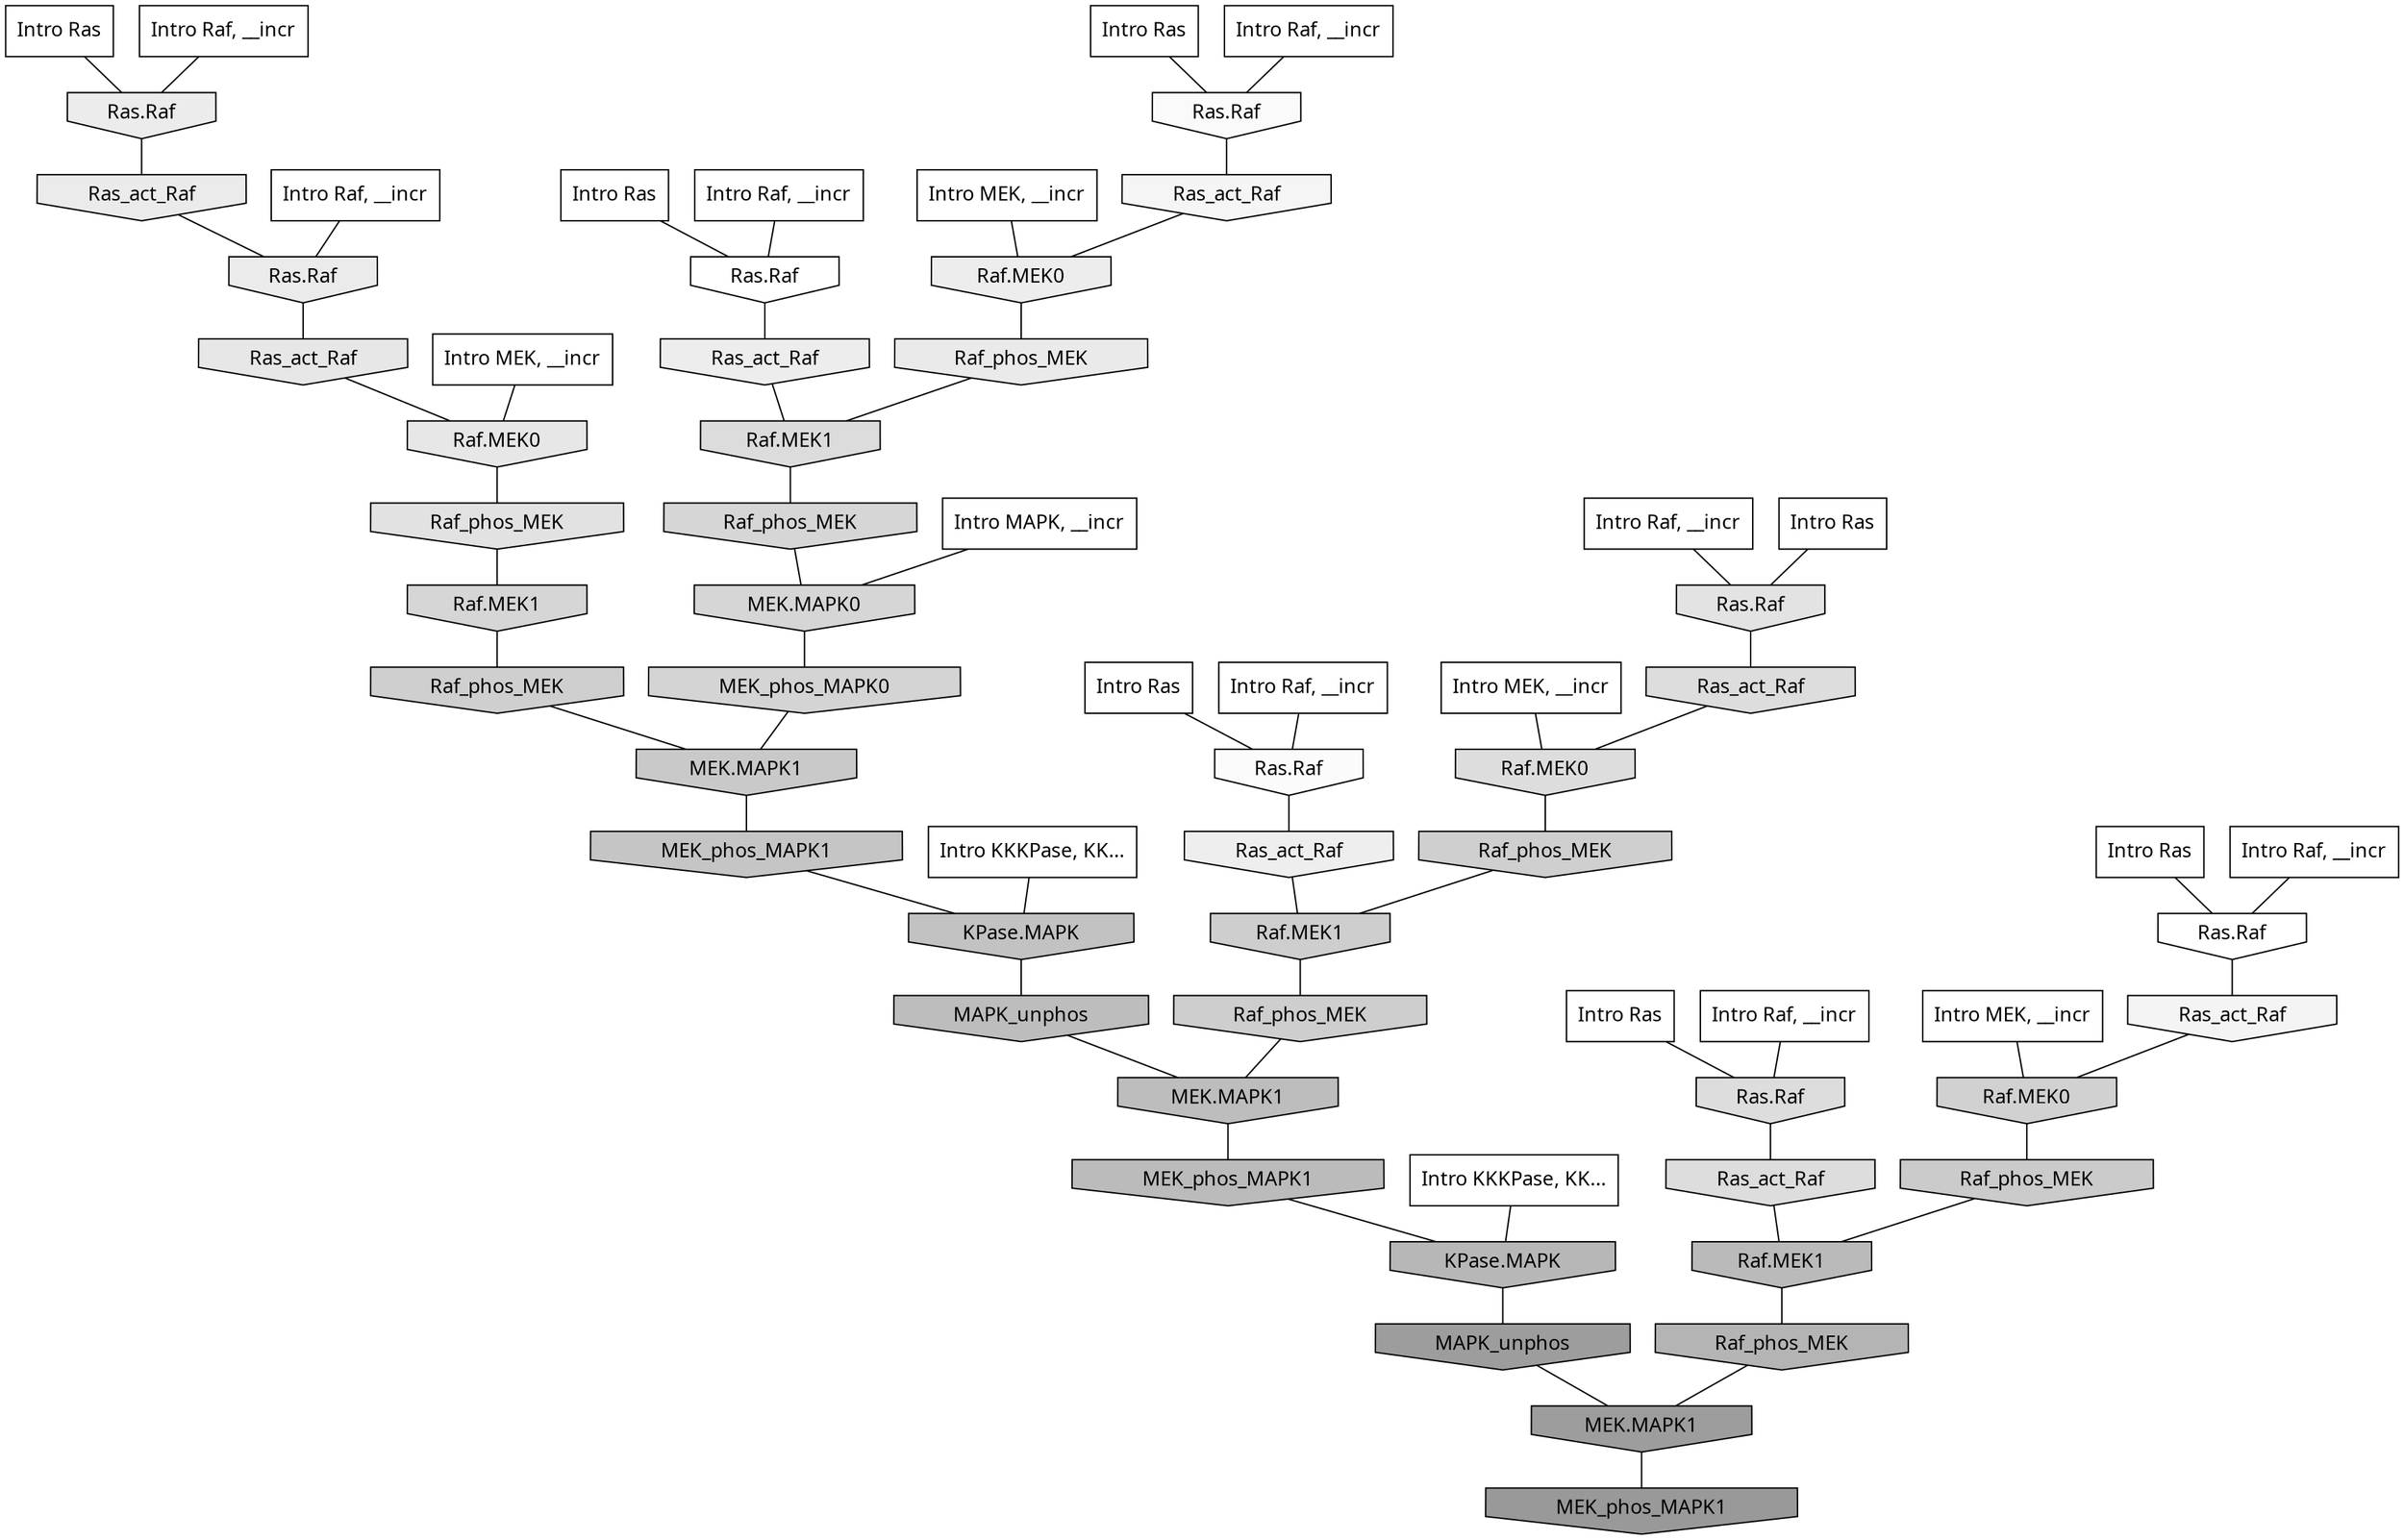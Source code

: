 digraph G{
  rankdir="TB";
  ranksep=0.30;
  node [fontname="CMU Serif"];
  edge [fontname="CMU Serif"];
  
  3 [label="Intro Ras", shape=rectangle, style=filled, fillcolor="0.000 0.000 1.000"]
  
  4 [label="Intro Ras", shape=rectangle, style=filled, fillcolor="0.000 0.000 1.000"]
  
  43 [label="Intro Ras", shape=rectangle, style=filled, fillcolor="0.000 0.000 1.000"]
  
  46 [label="Intro Ras", shape=rectangle, style=filled, fillcolor="0.000 0.000 1.000"]
  
  47 [label="Intro Ras", shape=rectangle, style=filled, fillcolor="0.000 0.000 1.000"]
  
  64 [label="Intro Ras", shape=rectangle, style=filled, fillcolor="0.000 0.000 1.000"]
  
  85 [label="Intro Ras", shape=rectangle, style=filled, fillcolor="0.000 0.000 1.000"]
  
  301 [label="Intro Raf, __incr", shape=rectangle, style=filled, fillcolor="0.000 0.000 1.000"]
  
  364 [label="Intro Raf, __incr", shape=rectangle, style=filled, fillcolor="0.000 0.000 1.000"]
  
  497 [label="Intro Raf, __incr", shape=rectangle, style=filled, fillcolor="0.000 0.000 1.000"]
  
  509 [label="Intro Raf, __incr", shape=rectangle, style=filled, fillcolor="0.000 0.000 1.000"]
  
  600 [label="Intro Raf, __incr", shape=rectangle, style=filled, fillcolor="0.000 0.000 1.000"]
  
  818 [label="Intro Raf, __incr", shape=rectangle, style=filled, fillcolor="0.000 0.000 1.000"]
  
  838 [label="Intro Raf, __incr", shape=rectangle, style=filled, fillcolor="0.000 0.000 1.000"]
  
  1046 [label="Intro Raf, __incr", shape=rectangle, style=filled, fillcolor="0.000 0.000 1.000"]
  
  1123 [label="Intro MEK, __incr", shape=rectangle, style=filled, fillcolor="0.000 0.000 1.000"]
  
  1371 [label="Intro MEK, __incr", shape=rectangle, style=filled, fillcolor="0.000 0.000 1.000"]
  
  1402 [label="Intro MEK, __incr", shape=rectangle, style=filled, fillcolor="0.000 0.000 1.000"]
  
  1976 [label="Intro MEK, __incr", shape=rectangle, style=filled, fillcolor="0.000 0.000 1.000"]
  
  2671 [label="Intro MAPK, __incr", shape=rectangle, style=filled, fillcolor="0.000 0.000 1.000"]
  
  3141 [label="Intro KKKPase, KK...", shape=rectangle, style=filled, fillcolor="0.000 0.000 1.000"]
  
  3172 [label="Intro KKKPase, KK...", shape=rectangle, style=filled, fillcolor="0.000 0.000 1.000"]
  
  3227 [label="Ras.Raf", shape=invhouse, style=filled, fillcolor="0.000 0.000 1.000"]
  
  3341 [label="Ras.Raf", shape=invhouse, style=filled, fillcolor="0.000 0.000 0.998"]
  
  3522 [label="Ras.Raf", shape=invhouse, style=filled, fillcolor="0.000 0.000 0.981"]
  
  3571 [label="Ras.Raf", shape=invhouse, style=filled, fillcolor="0.000 0.000 0.978"]
  
  4028 [label="Ras_act_Raf", shape=invhouse, style=filled, fillcolor="0.000 0.000 0.958"]
  
  4133 [label="Ras_act_Raf", shape=invhouse, style=filled, fillcolor="0.000 0.000 0.954"]
  
  4715 [label="Ras_act_Raf", shape=invhouse, style=filled, fillcolor="0.000 0.000 0.932"]
  
  4804 [label="Raf.MEK0", shape=invhouse, style=filled, fillcolor="0.000 0.000 0.929"]
  
  4891 [label="Ras_act_Raf", shape=invhouse, style=filled, fillcolor="0.000 0.000 0.926"]
  
  4907 [label="Ras.Raf", shape=invhouse, style=filled, fillcolor="0.000 0.000 0.925"]
  
  5018 [label="Ras_act_Raf", shape=invhouse, style=filled, fillcolor="0.000 0.000 0.921"]
  
  5023 [label="Ras.Raf", shape=invhouse, style=filled, fillcolor="0.000 0.000 0.921"]
  
  5150 [label="Raf_phos_MEK", shape=invhouse, style=filled, fillcolor="0.000 0.000 0.917"]
  
  5531 [label="Ras_act_Raf", shape=invhouse, style=filled, fillcolor="0.000 0.000 0.905"]
  
  5533 [label="Raf.MEK0", shape=invhouse, style=filled, fillcolor="0.000 0.000 0.905"]
  
  6023 [label="Ras.Raf", shape=invhouse, style=filled, fillcolor="0.000 0.000 0.890"]
  
  6152 [label="Raf_phos_MEK", shape=invhouse, style=filled, fillcolor="0.000 0.000 0.886"]
  
  7061 [label="Ras.Raf", shape=invhouse, style=filled, fillcolor="0.000 0.000 0.866"]
  
  7137 [label="Ras_act_Raf", shape=invhouse, style=filled, fillcolor="0.000 0.000 0.865"]
  
  7175 [label="Ras_act_Raf", shape=invhouse, style=filled, fillcolor="0.000 0.000 0.865"]
  
  7177 [label="Raf.MEK0", shape=invhouse, style=filled, fillcolor="0.000 0.000 0.865"]
  
  7277 [label="Raf.MEK1", shape=invhouse, style=filled, fillcolor="0.000 0.000 0.863"]
  
  8669 [label="Raf.MEK1", shape=invhouse, style=filled, fillcolor="0.000 0.000 0.839"]
  
  8677 [label="Raf_phos_MEK", shape=invhouse, style=filled, fillcolor="0.000 0.000 0.839"]
  
  8679 [label="MEK.MAPK0", shape=invhouse, style=filled, fillcolor="0.000 0.000 0.839"]
  
  9309 [label="MEK_phos_MAPK0", shape=invhouse, style=filled, fillcolor="0.000 0.000 0.829"]
  
  10215 [label="Raf.MEK0", shape=invhouse, style=filled, fillcolor="0.000 0.000 0.818"]
  
  10987 [label="Raf_phos_MEK", shape=invhouse, style=filled, fillcolor="0.000 0.000 0.809"]
  
  11013 [label="Raf_phos_MEK", shape=invhouse, style=filled, fillcolor="0.000 0.000 0.809"]
  
  11083 [label="Raf.MEK1", shape=invhouse, style=filled, fillcolor="0.000 0.000 0.808"]
  
  11190 [label="Raf_phos_MEK", shape=invhouse, style=filled, fillcolor="0.000 0.000 0.807"]
  
  12530 [label="Raf_phos_MEK", shape=invhouse, style=filled, fillcolor="0.000 0.000 0.794"]
  
  13503 [label="MEK.MAPK1", shape=invhouse, style=filled, fillcolor="0.000 0.000 0.786"]
  
  15094 [label="MEK_phos_MAPK1", shape=invhouse, style=filled, fillcolor="0.000 0.000 0.773"]
  
  16432 [label="KPase.MAPK", shape=invhouse, style=filled, fillcolor="0.000 0.000 0.758"]
  
  17439 [label="MAPK_unphos", shape=invhouse, style=filled, fillcolor="0.000 0.000 0.742"]
  
  17441 [label="MEK.MAPK1", shape=invhouse, style=filled, fillcolor="0.000 0.000 0.742"]
  
  17932 [label="MEK_phos_MAPK1", shape=invhouse, style=filled, fillcolor="0.000 0.000 0.732"]
  
  18134 [label="Raf.MEK1", shape=invhouse, style=filled, fillcolor="0.000 0.000 0.728"]
  
  18583 [label="KPase.MAPK", shape=invhouse, style=filled, fillcolor="0.000 0.000 0.718"]
  
  19120 [label="Raf_phos_MEK", shape=invhouse, style=filled, fillcolor="0.000 0.000 0.704"]
  
  21705 [label="MAPK_unphos", shape=invhouse, style=filled, fillcolor="0.000 0.000 0.617"]
  
  21706 [label="MEK.MAPK1", shape=invhouse, style=filled, fillcolor="0.000 0.000 0.616"]
  
  22186 [label="MEK_phos_MAPK1", shape=invhouse, style=filled, fillcolor="0.000 0.000 0.600"]
  
  
  21706 -> 22186 [dir=none, color="0.000 0.000 0.000"] 
  21705 -> 21706 [dir=none, color="0.000 0.000 0.000"] 
  19120 -> 21706 [dir=none, color="0.000 0.000 0.000"] 
  18583 -> 21705 [dir=none, color="0.000 0.000 0.000"] 
  18134 -> 19120 [dir=none, color="0.000 0.000 0.000"] 
  17932 -> 18583 [dir=none, color="0.000 0.000 0.000"] 
  17441 -> 17932 [dir=none, color="0.000 0.000 0.000"] 
  17439 -> 17441 [dir=none, color="0.000 0.000 0.000"] 
  16432 -> 17439 [dir=none, color="0.000 0.000 0.000"] 
  15094 -> 16432 [dir=none, color="0.000 0.000 0.000"] 
  13503 -> 15094 [dir=none, color="0.000 0.000 0.000"] 
  12530 -> 18134 [dir=none, color="0.000 0.000 0.000"] 
  11190 -> 17441 [dir=none, color="0.000 0.000 0.000"] 
  11083 -> 11190 [dir=none, color="0.000 0.000 0.000"] 
  11013 -> 13503 [dir=none, color="0.000 0.000 0.000"] 
  10987 -> 11083 [dir=none, color="0.000 0.000 0.000"] 
  10215 -> 12530 [dir=none, color="0.000 0.000 0.000"] 
  9309 -> 13503 [dir=none, color="0.000 0.000 0.000"] 
  8679 -> 9309 [dir=none, color="0.000 0.000 0.000"] 
  8677 -> 8679 [dir=none, color="0.000 0.000 0.000"] 
  8669 -> 11013 [dir=none, color="0.000 0.000 0.000"] 
  7277 -> 8677 [dir=none, color="0.000 0.000 0.000"] 
  7177 -> 10987 [dir=none, color="0.000 0.000 0.000"] 
  7175 -> 7177 [dir=none, color="0.000 0.000 0.000"] 
  7137 -> 18134 [dir=none, color="0.000 0.000 0.000"] 
  7061 -> 7137 [dir=none, color="0.000 0.000 0.000"] 
  6152 -> 8669 [dir=none, color="0.000 0.000 0.000"] 
  6023 -> 7175 [dir=none, color="0.000 0.000 0.000"] 
  5533 -> 6152 [dir=none, color="0.000 0.000 0.000"] 
  5531 -> 5533 [dir=none, color="0.000 0.000 0.000"] 
  5150 -> 7277 [dir=none, color="0.000 0.000 0.000"] 
  5023 -> 5531 [dir=none, color="0.000 0.000 0.000"] 
  5018 -> 5023 [dir=none, color="0.000 0.000 0.000"] 
  4907 -> 5018 [dir=none, color="0.000 0.000 0.000"] 
  4891 -> 7277 [dir=none, color="0.000 0.000 0.000"] 
  4804 -> 5150 [dir=none, color="0.000 0.000 0.000"] 
  4715 -> 11083 [dir=none, color="0.000 0.000 0.000"] 
  4133 -> 10215 [dir=none, color="0.000 0.000 0.000"] 
  4028 -> 4804 [dir=none, color="0.000 0.000 0.000"] 
  3571 -> 4028 [dir=none, color="0.000 0.000 0.000"] 
  3522 -> 4715 [dir=none, color="0.000 0.000 0.000"] 
  3341 -> 4891 [dir=none, color="0.000 0.000 0.000"] 
  3227 -> 4133 [dir=none, color="0.000 0.000 0.000"] 
  3172 -> 18583 [dir=none, color="0.000 0.000 0.000"] 
  3141 -> 16432 [dir=none, color="0.000 0.000 0.000"] 
  2671 -> 8679 [dir=none, color="0.000 0.000 0.000"] 
  1976 -> 10215 [dir=none, color="0.000 0.000 0.000"] 
  1402 -> 7177 [dir=none, color="0.000 0.000 0.000"] 
  1371 -> 4804 [dir=none, color="0.000 0.000 0.000"] 
  1123 -> 5533 [dir=none, color="0.000 0.000 0.000"] 
  1046 -> 3522 [dir=none, color="0.000 0.000 0.000"] 
  838 -> 3571 [dir=none, color="0.000 0.000 0.000"] 
  818 -> 7061 [dir=none, color="0.000 0.000 0.000"] 
  600 -> 4907 [dir=none, color="0.000 0.000 0.000"] 
  509 -> 3227 [dir=none, color="0.000 0.000 0.000"] 
  497 -> 6023 [dir=none, color="0.000 0.000 0.000"] 
  364 -> 5023 [dir=none, color="0.000 0.000 0.000"] 
  301 -> 3341 [dir=none, color="0.000 0.000 0.000"] 
  85 -> 7061 [dir=none, color="0.000 0.000 0.000"] 
  64 -> 3571 [dir=none, color="0.000 0.000 0.000"] 
  47 -> 3227 [dir=none, color="0.000 0.000 0.000"] 
  46 -> 3522 [dir=none, color="0.000 0.000 0.000"] 
  43 -> 3341 [dir=none, color="0.000 0.000 0.000"] 
  4 -> 6023 [dir=none, color="0.000 0.000 0.000"] 
  3 -> 4907 [dir=none, color="0.000 0.000 0.000"] 
  
  }
